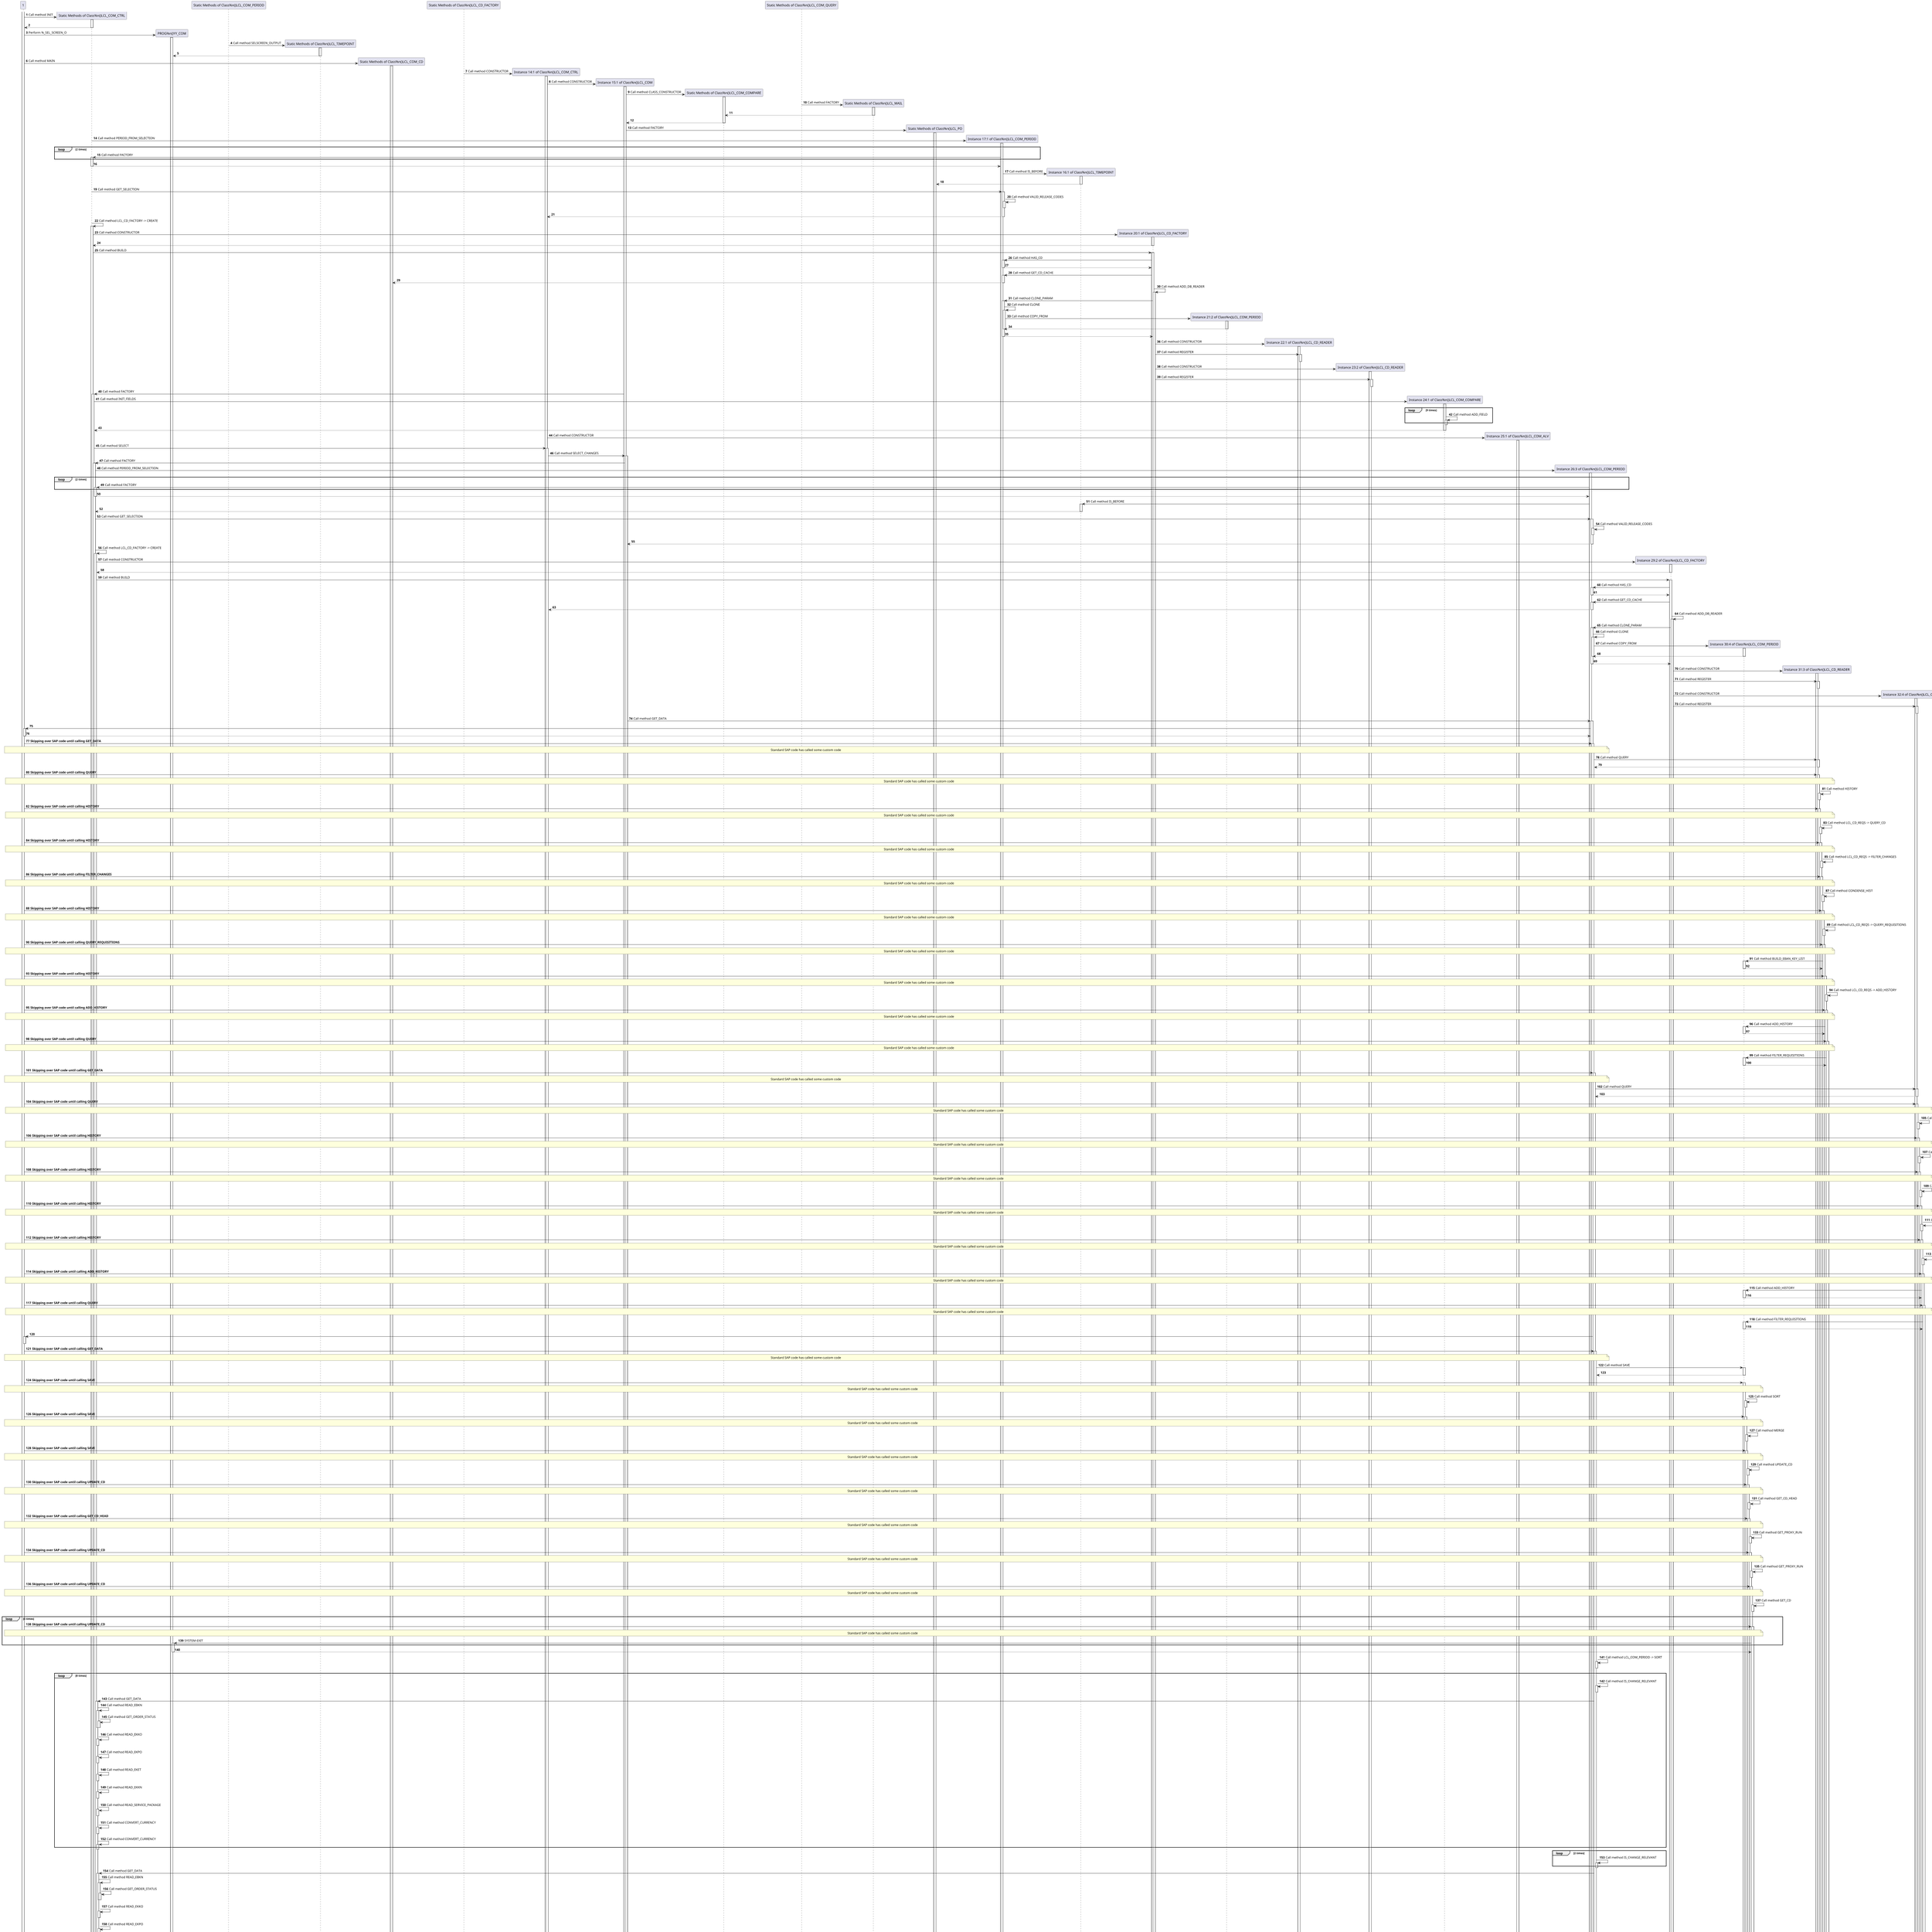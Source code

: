{
  "sha1": "mssydtsa0hwf8cuuohs3fihty76pjb2",
  "insertion": {
    "when": "2024-06-03T18:59:35.630Z",
    "user": "plantuml@gmail.com"
  }
}
@startuml
scale 0.5
hide footbox
skinparam shadowing false
autonumber
activate 1
participant "Function Group%n()S_ABAP_TRACE_DATA" as 1
create "Static Methods of Class%n()LCL_COM_CTRL" as 2
1 -> 2: Call method INIT
activate 2
2 --> 1
deactivate 2
create "PROG%n()YY_COM" as 3
1 -> 3: Perform %_SEL_SCREEN_O
activate 3
create "Static Methods of Class%n()LCL_COM_PERIOD" as 4
create "Static Methods of Class%n()LCL_TIMEPOINT" as 5
4 -> 5: Call method SELSCREEN_OUTPUT
activate 5
5 --> 3
deactivate 5
create "Static Methods of Class%n()LCL_COM_CD" as 6
1 -> 6: Call method MAIN
activate 6
create "Static Methods of Class%n()LCL_CD_FACTORY" as 7
create "Instance 14:1 of Class%n()LCL_COM_CTRL" as 8
7 -> 8: Call method CONSTRUCTOR
activate 8
create "Instance 15:1 of Class%n()LCL_COM" as 9
8 -> 9: Call method CONSTRUCTOR
activate 9
create "Static Methods of Class%n()LCL_COM_COMPARE" as 10
9 -> 10: Call method CLASS_CONSTRUCTOR
activate 10
create "Static Methods of Class%n()LCL_COM_QUERY" as 11
create "Static Methods of Class%n()LCL_MAIL" as 12
11 -> 12: Call method FACTORY
activate 12
12 --> 10
deactivate 12
10 --> 9
deactivate 10
create "Static Methods of Class%n()LCL_PO" as 13
9 -> 13: Call method FACTORY
activate 13
create "Instance 17:1 of Class%n()LCL_COM_PERIOD" as 14
2 -> 14: Call method PERIOD_FROM_SELECTION
activate 14
loop 2 times
14 -> 2: Call method FACTORY
activate 2
end
2 --> 14
deactivate 2
create "Instance 16:1 of Class%n()LCL_TIMEPOINT" as 15
14 -> 15: Call method IS_BEFORE
activate 15
15 --> 13
deactivate 15
2 -> 14: Call method GET_SELECTION
activate 14
14 -> 14: Call method VALID_RELEASE_CODES
activate 14
deactivate 14
14 --> 8
deactivate 14
2 -> 2: Call method LCL_CD_FACTORY -> CREATE
activate 2
create "Instance 20:1 of Class%n()LCL_CD_FACTORY" as 16
2 -> 16: Call method CONSTRUCTOR
activate 16
16 --> 2
deactivate 16
2 -> 16: Call method BUILD
activate 16
16 -> 14: Call method HAS_CD
activate 14
14 --> 16
deactivate 14
16 -> 14: Call method GET_CD_CACHE
activate 14
14 --> 6
deactivate 14
16 -> 16: Call method ADD_DB_READER
activate 16
16 -> 14: Call method CLONE_PARAM
activate 14
14 -> 14: Call method CLONE
activate 14
create "Instance 21:2 of Class%n()LCL_COM_PERIOD" as 17
14 -> 17: Call method COPY_FROM
activate 17
17 --> 14
deactivate 17
deactivate 14
14 --> 16
deactivate 14
create "Instance 22:1 of Class%n()LCL_CD_READER" as 18
16 -> 18: Call method CONSTRUCTOR
activate 18
deactivate 18
16 -> 18: Call method REGISTER
activate 18
deactivate 18
create "Instance 23:2 of Class%n()LCL_CD_READER" as 19
16 -> 19: Call method CONSTRUCTOR
activate 19
deactivate 19
16 -> 19: Call method REGISTER
activate 19
deactivate 19
9 -> 2: Call method FACTORY
activate 2
create "Instance 24:1 of Class%n()LCL_COM_COMPARE" as 20
2 -> 20: Call method INIT_FIELDS
activate 20
loop 9 times
20 -> 20: Call method ADD_FIELD
activate 20
end
deactivate 20
20 --> 2
deactivate 20
create "Instance 25:1 of Class%n()LCL_COM_ALV" as 21
8 -> 21: Call method CONSTRUCTOR
activate 21
deactivate 21
2 -> 8: Call method SELECT
activate 8
8 -> 9: Call method SELECT_CHANGES
activate 9
9 -> 2: Call method FACTORY
activate 2
create "Instance 26:3 of Class%n()LCL_COM_PERIOD" as 22
2 -> 22: Call method PERIOD_FROM_SELECTION
activate 22
loop 2 times
22 -> 2: Call method FACTORY
activate 2
end
2 --> 22
deactivate 2
22 -> 15: Call method IS_BEFORE
activate 15
15 --> 2
deactivate 15
2 -> 22: Call method GET_SELECTION
activate 22
22 -> 22: Call method VALID_RELEASE_CODES
activate 22
deactivate 22
22 --> 9
deactivate 22
2 -> 2: Call method LCL_CD_FACTORY -> CREATE
activate 2
create "Instance 29:2 of Class%n()LCL_CD_FACTORY" as 23
2 -> 23: Call method CONSTRUCTOR
activate 23
23 --> 2
deactivate 23
2 -> 23: Call method BUILD
activate 23
23 -> 22: Call method HAS_CD
activate 22
22 --> 23
deactivate 22
23 -> 22: Call method GET_CD_CACHE
activate 22
22 --> 8
deactivate 22
23 -> 23: Call method ADD_DB_READER
activate 23
23 -> 22: Call method CLONE_PARAM
activate 22
22 -> 22: Call method CLONE
activate 22
create "Instance 30:4 of Class%n()LCL_COM_PERIOD" as 24
22 -> 24: Call method COPY_FROM
activate 24
24 --> 22
deactivate 24
deactivate 22
22 --> 23
deactivate 22
create "Instance 31:3 of Class%n()LCL_CD_READER" as 25
23 -> 25: Call method CONSTRUCTOR
activate 25
deactivate 25
23 -> 25: Call method REGISTER
activate 25
deactivate 25
create "Instance 32:4 of Class%n()LCL_CD_READER" as 26
23 -> 26: Call method CONSTRUCTOR
activate 26
deactivate 26
23 -> 26: Call method REGISTER
activate 26
deactivate 26
9 -> 22: Call method GET_DATA
activate 22
22 -> 1:  
activate 1
1 --> 22
deactivate 1
1 -> 22: <b>Skipping over SAP code until calling GET_DATA</b>
activate 22
note over 1,22
Standard SAP code has called some custom code
end note
22 -> 25: Call method QUERY
activate 25
25 --> 22
deactivate 25
1 -> 25: <b>Skipping over SAP code until calling QUERY</b>
activate 25
note over 1,25
Standard SAP code has called some custom code
end note
25 -> 25: Call method HISTORY
activate 25
deactivate 25
1 -> 25: <b>Skipping over SAP code until calling HISTORY</b>
activate 25
note over 1,25
Standard SAP code has called some custom code
end note
25 -> 25: Call method LCL_CD_REQS -> QUERY_CD
activate 25
deactivate 25
1 -> 25: <b>Skipping over SAP code until calling HISTORY</b>
activate 25
note over 1,25
Standard SAP code has called some custom code
end note
25 -> 25: Call method LCL_CD_REQS -> FILTER_CHANGES
activate 25
deactivate 25
1 -> 25: <b>Skipping over SAP code until calling FILTER_CHANGES</b>
activate 25
note over 1,25
Standard SAP code has called some custom code
end note
25 -> 25: Call method CONDENSE_HIST
activate 25
deactivate 25
1 -> 25: <b>Skipping over SAP code until calling HISTORY</b>
activate 25
note over 1,25
Standard SAP code has called some custom code
end note
25 -> 25: Call method LCL_CD_REQS -> QUERY_REQUISITIONS
activate 25
deactivate 25
1 -> 25: <b>Skipping over SAP code until calling QUERY_REQUISITIONS</b>
activate 25
note over 1,25
Standard SAP code has called some custom code
end note
25 -> 24: Call method BUILD_EBAN_KEY_LIST
activate 24
24 --> 25
deactivate 24
1 -> 25: <b>Skipping over SAP code until calling HISTORY</b>
activate 25
note over 1,25
Standard SAP code has called some custom code
end note
25 -> 25: Call method LCL_CD_REQS -> ADD_HISTORY
activate 25
deactivate 25
1 -> 25: <b>Skipping over SAP code until calling ADD_HISTORY</b>
activate 25
note over 1,25
Standard SAP code has called some custom code
end note
25 -> 24: Call method ADD_HISTORY
activate 24
24 --> 25
deactivate 24
1 -> 25: <b>Skipping over SAP code until calling QUERY</b>
activate 25
note over 1,25
Standard SAP code has called some custom code
end note
25 -> 24: Call method FILTER_REQUISITIONS
activate 24
24 --> 25
deactivate 24
1 -> 22: <b>Skipping over SAP code until calling GET_DATA</b>
activate 22
note over 1,22
Standard SAP code has called some custom code
end note
22 -> 26: Call method QUERY
activate 26
26 --> 22
deactivate 26
1 -> 26: <b>Skipping over SAP code until calling QUERY</b>
activate 26
note over 1,26
Standard SAP code has called some custom code
end note
26 -> 26: Call method HISTORY
activate 26
deactivate 26
1 -> 26: <b>Skipping over SAP code until calling HISTORY</b>
activate 26
note over 1,26
Standard SAP code has called some custom code
end note
26 -> 26: Call method LCL_CD_SERVICE -> QUERY_CD
activate 26
deactivate 26
1 -> 26: <b>Skipping over SAP code until calling HISTORY</b>
activate 26
note over 1,26
Standard SAP code has called some custom code
end note
26 -> 26: Call method LCL_CD_SERVICE -> FILTER_CHANGES
activate 26
deactivate 26
1 -> 26: <b>Skipping over SAP code until calling HISTORY</b>
activate 26
note over 1,26
Standard SAP code has called some custom code
end note
26 -> 26: Call method LCL_CD_SERVICE -> QUERY_REQUISITIONS
activate 26
deactivate 26
1 -> 26: <b>Skipping over SAP code until calling HISTORY</b>
activate 26
note over 1,26
Standard SAP code has called some custom code
end note
26 -> 26: Call method LCL_CD_SERVICE -> ADD_HISTORY
activate 26
deactivate 26
1 -> 26: <b>Skipping over SAP code until calling ADD_HISTORY</b>
activate 26
note over 1,26
Standard SAP code has called some custom code
end note
26 -> 24: Call method ADD_HISTORY
activate 24
24 --> 26
deactivate 24
1 -> 26: <b>Skipping over SAP code until calling QUERY</b>
activate 26
note over 1,26
Standard SAP code has called some custom code
end note
26 -> 24: Call method FILTER_REQUISITIONS
activate 24
24 --> 26
deactivate 24
22 -> 1:  
activate 1
deactivate 1
1 -> 22: <b>Skipping over SAP code until calling GET_DATA</b>
activate 22
note over 1,22
Standard SAP code has called some custom code
end note
22 -> 24: Call method SAVE
activate 24
24 --> 22
deactivate 24
1 -> 24: <b>Skipping over SAP code until calling SAVE</b>
activate 24
note over 1,24
Standard SAP code has called some custom code
end note
24 -> 24: Call method SORT
activate 24
deactivate 24
1 -> 24: <b>Skipping over SAP code until calling SAVE</b>
activate 24
note over 1,24
Standard SAP code has called some custom code
end note
24 -> 24: Call method MERGE
activate 24
deactivate 24
1 -> 24: <b>Skipping over SAP code until calling SAVE</b>
activate 24
note over 1,24
Standard SAP code has called some custom code
end note
24 -> 24: Call method UPDATE_CD
activate 24
deactivate 24
1 -> 24: <b>Skipping over SAP code until calling UPDATE_CD</b>
activate 24
note over 1,24
Standard SAP code has called some custom code
end note
24 -> 24: Call method GET_CD_HEAD
activate 24
deactivate 24
1 -> 24: <b>Skipping over SAP code until calling GET_CD_HEAD</b>
activate 24
note over 1,24
Standard SAP code has called some custom code
end note
24 -> 24: Call method GET_PROXY_RUN
activate 24
deactivate 24
1 -> 24: <b>Skipping over SAP code until calling UPDATE_CD</b>
activate 24
note over 1,24
Standard SAP code has called some custom code
end note
24 -> 24: Call method GET_PROXY_RUN
activate 24
deactivate 24
1 -> 24: <b>Skipping over SAP code until calling UPDATE_CD</b>
activate 24
note over 1,24
Standard SAP code has called some custom code
end note
24 -> 24: Call method GET_CD
activate 24
deactivate 24
loop 6 times
1 -> 24: <b>Skipping over SAP code until calling UPDATE_CD</b>
activate 24
note over 1,24
Standard SAP code has called some custom code
end note
24 -> 3:  SYSTEM-EXIT
activate 3
end
3 --> 24
deactivate 3
22 -> 22: Call method LCL_COM_PERIOD -> SORT
activate 22
deactivate 22
loop 8 times
22 -> 22: Call method IS_CHANGE_RELEVANT
activate 22
deactivate 22
22 -> 2: Call method GET_DATA
activate 2
2 -> 2: Call method READ_EBKN
activate 2
2 -> 2: Call method GET_ORDER_STATUS
activate 2
deactivate 2
deactivate 2
2 -> 2: Call method READ_EKKO
activate 2
deactivate 2
2 -> 2: Call method READ_EKPO
activate 2
deactivate 2
2 -> 2: Call method READ_EKET
activate 2
deactivate 2
2 -> 2: Call method READ_EKKN
activate 2
deactivate 2
2 -> 2: Call method READ_SERVICE_PACKAGE
activate 2
deactivate 2
2 -> 2: Call method CONVERT_CURRENCY
activate 2
deactivate 2
2 -> 2: Call method CONVERT_CURRENCY
activate 2
end
deactivate 2
loop 2 times
22 -> 22: Call method IS_CHANGE_RELEVANT
activate 22
end
deactivate 22
22 -> 2: Call method GET_DATA
activate 2
2 -> 2: Call method READ_EBKN
activate 2
2 -> 2: Call method GET_ORDER_STATUS
activate 2
deactivate 2
deactivate 2
2 -> 2: Call method READ_EKKO
activate 2
deactivate 2
2 -> 2: Call method READ_EKPO
activate 2
deactivate 2
2 -> 2: Call method READ_EKET
activate 2
deactivate 2
2 -> 2: Call method READ_EKKN
activate 2
deactivate 2
2 -> 2: Call method READ_SERVICE_PACKAGE
activate 2
deactivate 2
loop 2 times
2 -> 2: Call method CONVERT_CURRENCY
activate 2
end
deactivate 2
9 -> 9: Call method PREPARE_MAIL
activate 9
9 -> 2: Call method FACTORY
activate 2
2 --> 9
deactivate 2
create "Instance 13:1 of Class%n()LCL_MAIL" as 27
9 -> 27: Call method MESSAGE_DETERMINATION
activate 27
27 -> 27: Call method FILTER_CROSS_COMPANY
activate 27
27 -> 9: Call method FILTER_CROSS_COMPANY
activate 9
9 -> 9: Call method FILTER_ENTRIES
activate 9
deactivate 9
9 --> 27
deactivate 9
deactivate 27
27 -> 27: Call method UPDATE_TABLE
activate 27
deactivate 27
9 -> 9: Call method PREPARE_OUTPUT
activate 9
9 -> 2: Call method FACTORY
activate 2
create "Instance 12:2 of Class%n()LCL_COM_COMPARE" as 28
2 -> 28: Call method INIT_FIELDS
activate 28
loop 9 times
28 -> 28: Call method ADD_FIELD
activate 28
end
deactivate 28
28 --> 2
deactivate 28
2 --> 9
deactivate 2
9 -> 9: Call method FILTER_ENTRIES
activate 9
9 -> 9: Call method CHECK_AUTHORITY
activate 9
deactivate 9
loop 9 times
9 -> 28: Call method GET_STATUS
activate 28
deactivate 28
9 -> 9: Call method GET_FLAGS
activate 9
end
deactivate 9
2 -> 8: Call method PROCESS
activate 8
8 -> 21: Call method PROCESS
activate 21
21 -> 21: Call method DISPLAY
activate 21
21 -> 21: Call method PREPARE
activate 21
21 -> 9: Call method CREATE_ALV
activate 9
9 --> 21
deactivate 9
loop 38 times
21 -> 21: Call method SET_TECHNICAL
activate 21
end
deactivate 21
21 -> 1: Call method ON_USER_COMMAND
activate 1
1 -> 21: Call method ADJUST_PURCHASE_ORDERS
activate 21
21 -> 22: Call method SELECTION_POPUP
activate 22
22 -> 3:  
activate 3
3 -> 3:  
activate 3
3 -> 3: Perform %_SEL_SCREEN_O
activate 3
3 -> 2: Call method SELSCREEN_OUTPUT
activate 2
2 --> 3
deactivate 2
deactivate 3
deactivate 3
3 --> 22
deactivate 3
22 --> 21
deactivate 22
21 -> 21: Call method PO_UPDATE
activate 21
21 -> 9: Call method FILTER_SELECTION
activate 9
9 --> 21
deactivate 9
21 -> 2: Call method BAPI_UPDATE
activate 2
2 --> 1
deactivate 2
21 -> 21: Call method DISPLAY_MESSAGES
activate 21
21 -> 1:  
activate 1
1 --> 21
deactivate 1
deactivate 21
21 -> 1:  
activate 1
1 --> 8
deactivate 1
1 -> 3:  SYSTEM-EXIT
activate 3
deactivate 3
1 -> 2: Call method INIT
activate 2
deactivate 2
1 -> 3: Perform %_SEL_SCREEN_O
activate 3
3 -> 2: Call method SELSCREEN_OUTPUT
activate 2
2 --> 3
deactivate 2
@enduml
